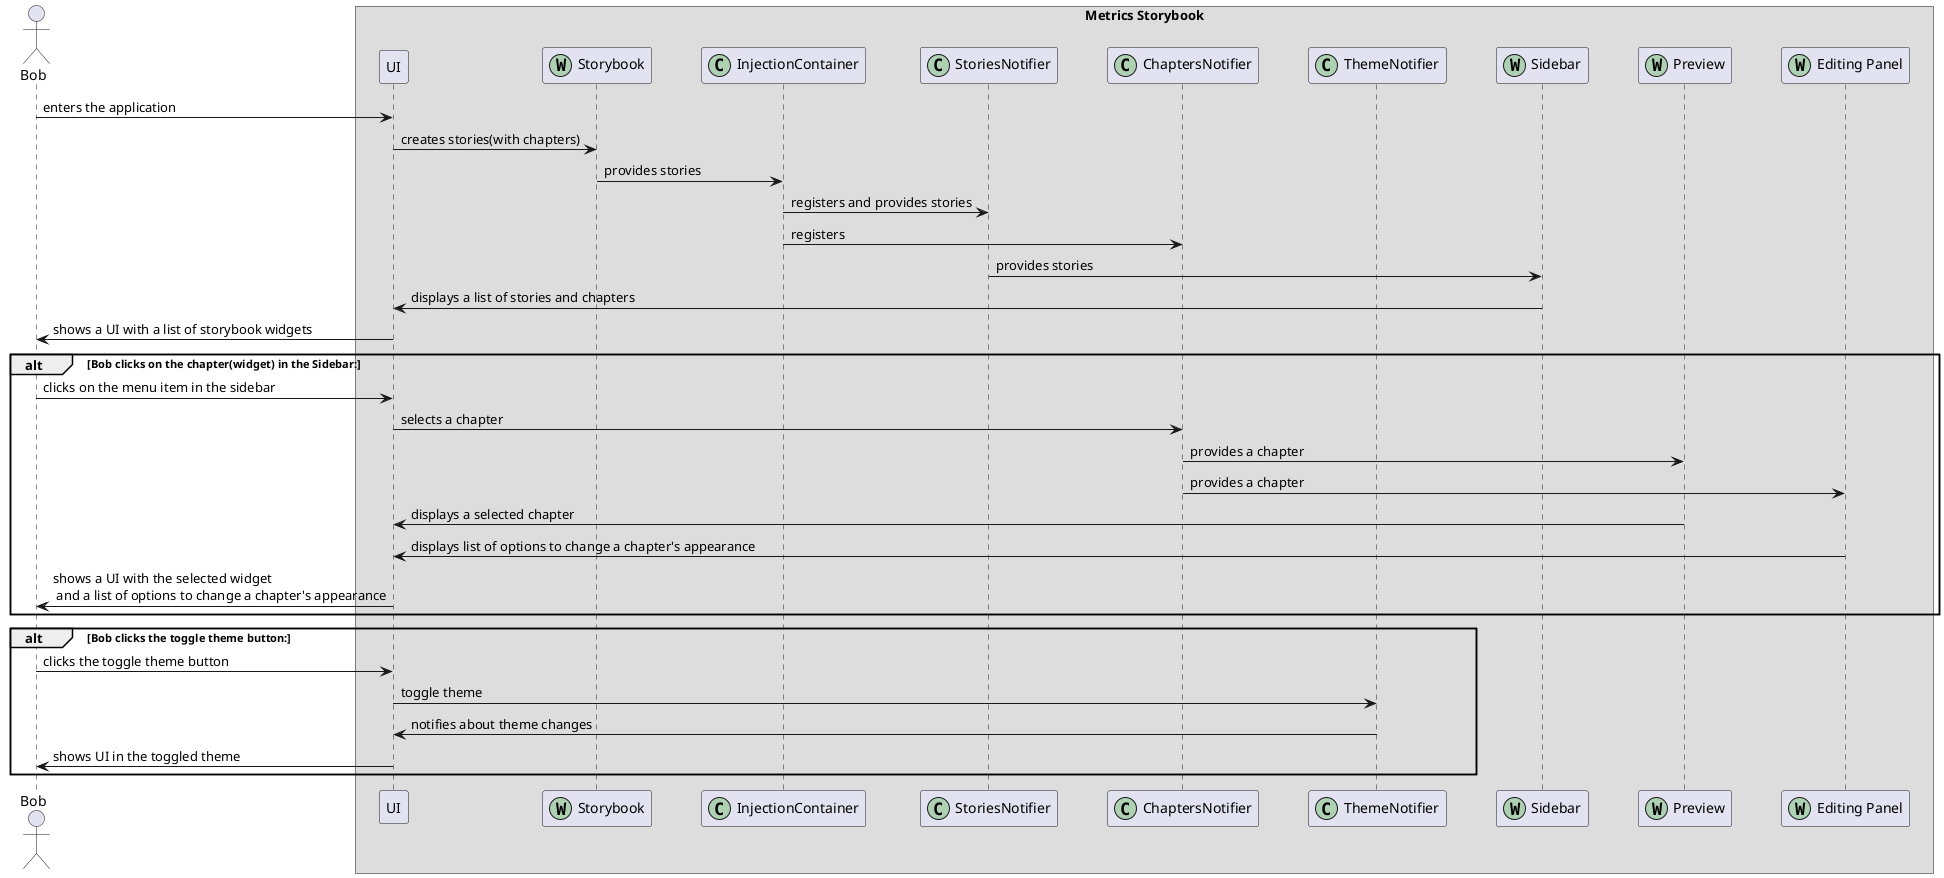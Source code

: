@startuml metrics_storybook_sequence_diagram

    skinparam ParticipantPadding 20
    skinparam BoxPadding 10
    
    actor Bob

    box "Metrics Storybook"
        participant UI
        participant Storybook << (W,#ADD1B2) >>
        participant InjectionContainer << (C,#ADD1B2) >>
        participant StoriesNotifier << (C,#ADD1B2) >>
        participant ChaptersNotifier << (C,#ADD1B2) >>
        participant ThemeNotifier << (C,#ADD1B2) >>
        participant Sidebar << (W,#ADD1B2) >>
        participant Preview << (W,#ADD1B2) >>
        participant "Editing Panel" as EP << (W,#ADD1B2) >>
    end box

    Bob -> UI : enters the application
    UI -> Storybook : creates stories(with chapters)
    Storybook -> InjectionContainer : provides stories
    InjectionContainer -> StoriesNotifier : registers and provides stories
    InjectionContainer -> ChaptersNotifier : registers
    StoriesNotifier -> Sidebar : provides stories
    Sidebar -> UI : displays a list of stories and chapters
    UI -> Bob : shows a UI with a list of storybook widgets

    alt Bob clicks on the chapter(widget) in the Sidebar:
        Bob -> UI : clicks on the menu item in the sidebar
        UI -> ChaptersNotifier : selects a chapter
        ChaptersNotifier -> Preview : provides a chapter
        ChaptersNotifier -> EP : provides a chapter
        Preview -> UI : displays a selected chapter
        EP -> UI : displays list of options to change a chapter's appearance
        UI -> Bob : shows a UI with the selected widget\n and a list of options to change a chapter's appearance
    end

    alt Bob clicks the toggle theme button:
        Bob -> UI : clicks the toggle theme button
        UI -> ThemeNotifier : toggle theme
        ThemeNotifier -> UI : notifies about theme changes
        UI -> Bob : shows UI in the toggled theme
    end
@enduml
